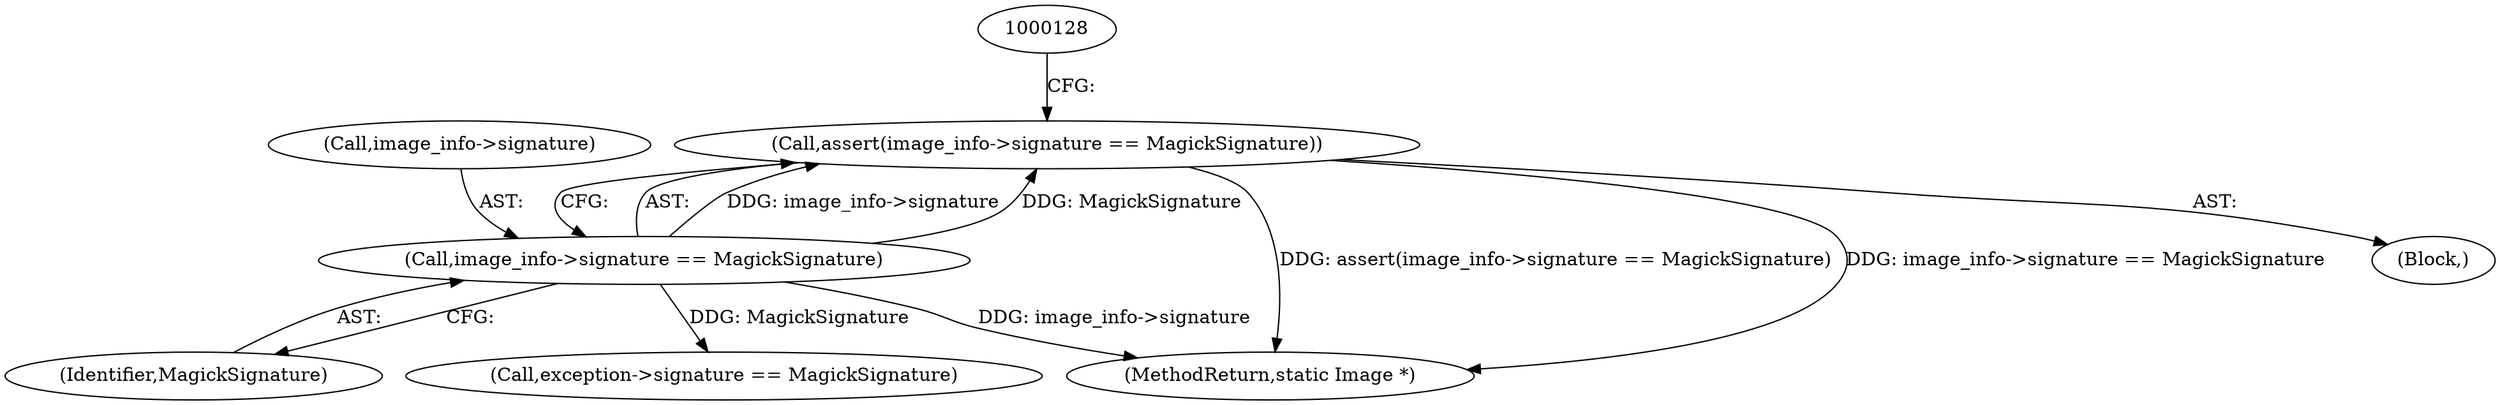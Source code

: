 digraph "0_ImageMagick_aa84944b405acebbeefe871d0f64969b9e9f31ac@API" {
"1000121" [label="(Call,assert(image_info->signature == MagickSignature))"];
"1000122" [label="(Call,image_info->signature == MagickSignature)"];
"1000122" [label="(Call,image_info->signature == MagickSignature)"];
"1000121" [label="(Call,assert(image_info->signature == MagickSignature))"];
"1000123" [label="(Call,image_info->signature)"];
"1000108" [label="(Block,)"];
"1000143" [label="(Call,exception->signature == MagickSignature)"];
"1000126" [label="(Identifier,MagickSignature)"];
"1000323" [label="(MethodReturn,static Image *)"];
"1000121" -> "1000108"  [label="AST: "];
"1000121" -> "1000122"  [label="CFG: "];
"1000122" -> "1000121"  [label="AST: "];
"1000128" -> "1000121"  [label="CFG: "];
"1000121" -> "1000323"  [label="DDG: assert(image_info->signature == MagickSignature)"];
"1000121" -> "1000323"  [label="DDG: image_info->signature == MagickSignature"];
"1000122" -> "1000121"  [label="DDG: image_info->signature"];
"1000122" -> "1000121"  [label="DDG: MagickSignature"];
"1000122" -> "1000126"  [label="CFG: "];
"1000123" -> "1000122"  [label="AST: "];
"1000126" -> "1000122"  [label="AST: "];
"1000122" -> "1000323"  [label="DDG: image_info->signature"];
"1000122" -> "1000143"  [label="DDG: MagickSignature"];
}
